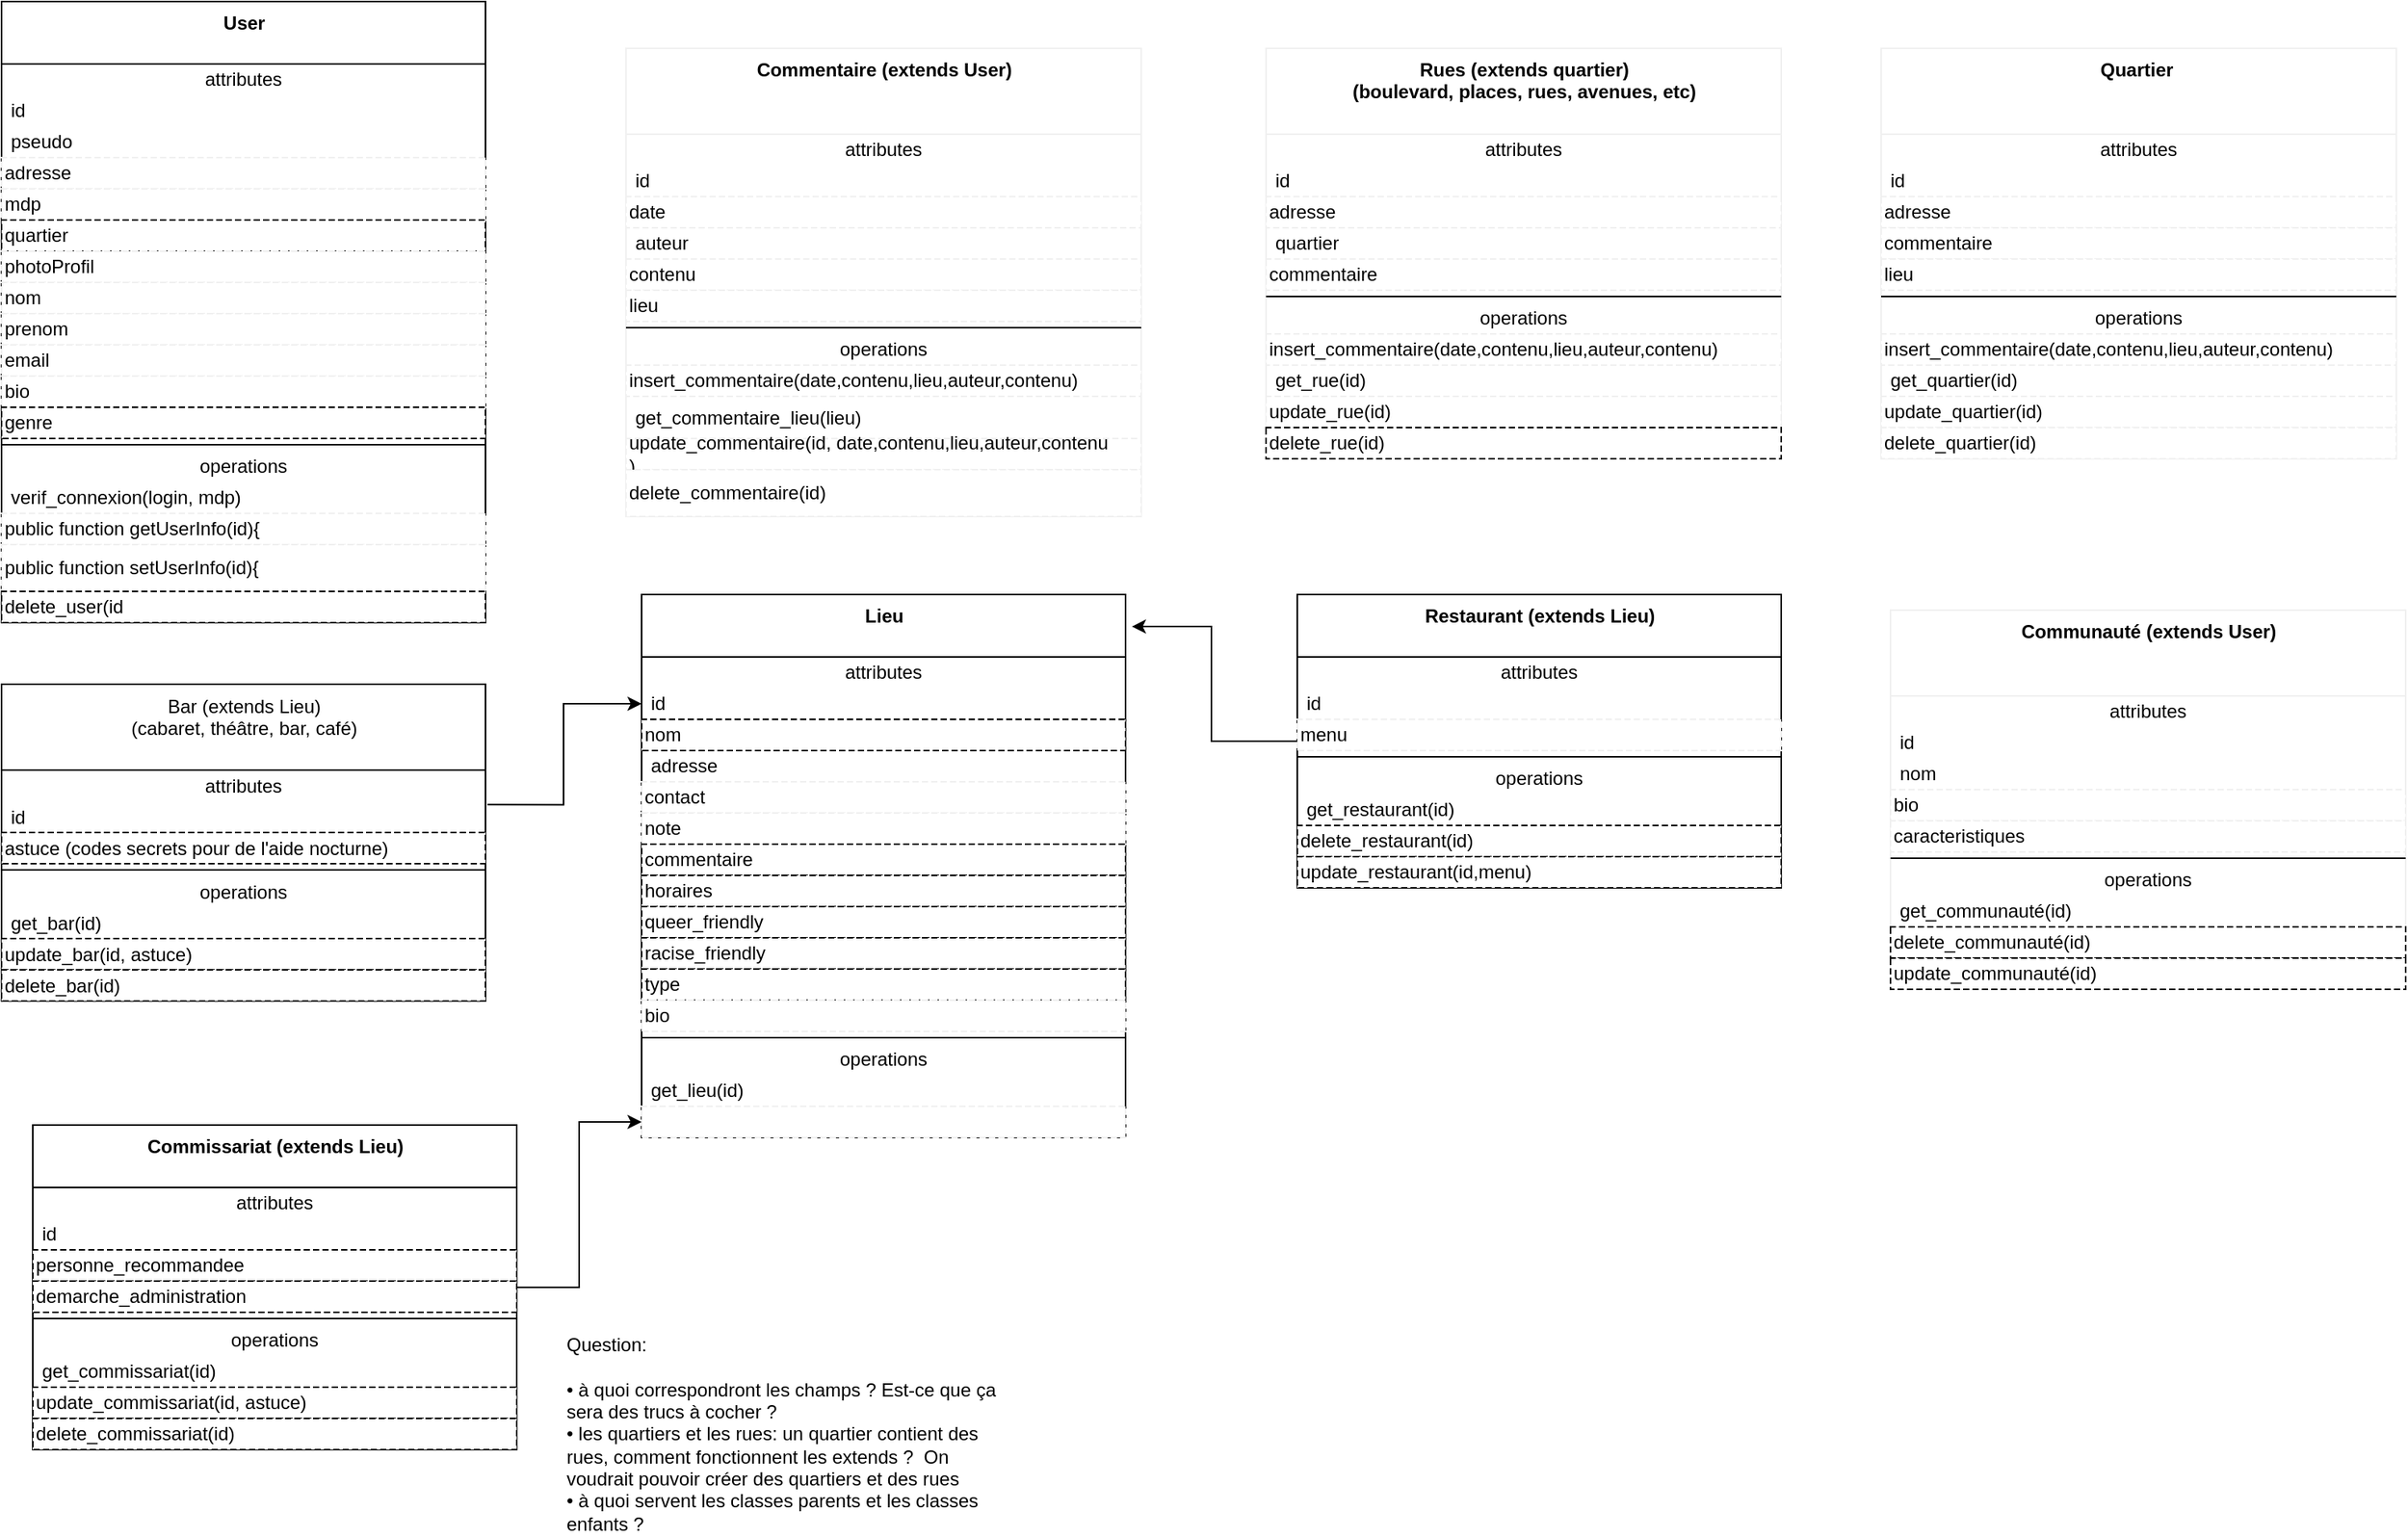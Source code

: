 <mxfile>
    <diagram id="CGelFds4hoSm13RwAmmO" name="Page-1">
        <mxGraphModel dx="2118" dy="747" grid="1" gridSize="10" guides="1" tooltips="1" connect="1" arrows="1" fold="1" page="1" pageScale="1" pageWidth="827" pageHeight="1169" math="0" shadow="0">
            <root>
                <mxCell id="0"/>
                <mxCell id="1" parent="0"/>
                <mxCell id="2" value="&lt;b&gt;User&lt;/b&gt;" style="swimlane;fontStyle=0;align=center;verticalAlign=top;childLayout=stackLayout;horizontal=1;startSize=40;horizontalStack=0;resizeParent=1;resizeParentMax=0;resizeLast=0;collapsible=0;marginBottom=0;html=1;" parent="1" vertex="1">
                    <mxGeometry x="-790" y="10" width="310" height="398" as="geometry"/>
                </mxCell>
                <mxCell id="3" value="attributes" style="text;html=1;strokeColor=none;fillColor=none;align=center;verticalAlign=middle;spacingLeft=4;spacingRight=4;overflow=hidden;rotatable=0;points=[[0,0.5],[1,0.5]];portConstraint=eastwest;" parent="2" vertex="1">
                    <mxGeometry y="40" width="310" height="20" as="geometry"/>
                </mxCell>
                <mxCell id="4" value="id" style="text;html=1;strokeColor=none;fillColor=none;align=left;verticalAlign=middle;spacingLeft=4;spacingRight=4;overflow=hidden;rotatable=0;points=[[0,0.5],[1,0.5]];portConstraint=eastwest;" parent="2" vertex="1">
                    <mxGeometry y="60" width="310" height="20" as="geometry"/>
                </mxCell>
                <mxCell id="6" value="pseudo" style="text;html=1;fillColor=none;align=left;verticalAlign=middle;spacingLeft=4;spacingRight=4;overflow=hidden;rotatable=0;points=[[0,0.5],[1,0.5]];portConstraint=eastwest;" parent="2" vertex="1">
                    <mxGeometry y="80" width="310" height="20" as="geometry"/>
                </mxCell>
                <mxCell id="31" value="adresse" style="shape=partialRectangle;html=1;top=1;align=left;dashed=1;strokeColor=#f0f0f0;" parent="2" vertex="1">
                    <mxGeometry y="100" width="310" height="20" as="geometry"/>
                </mxCell>
                <mxCell id="10" value="mdp" style="shape=partialRectangle;html=1;top=1;align=left;dashed=1;strokeColor=#f0f0f0;" parent="2" vertex="1">
                    <mxGeometry y="120" width="310" height="20" as="geometry"/>
                </mxCell>
                <mxCell id="175" value="quartier" style="shape=partialRectangle;html=1;top=1;align=left;dashed=1;" vertex="1" parent="2">
                    <mxGeometry y="140" width="310" height="20" as="geometry"/>
                </mxCell>
                <mxCell id="11" value="photoProfil" style="shape=partialRectangle;html=1;top=1;align=left;dashed=1;strokeColor=#f0f0f0;" parent="2" vertex="1">
                    <mxGeometry y="160" width="310" height="20" as="geometry"/>
                </mxCell>
                <mxCell id="12" value="nom" style="shape=partialRectangle;html=1;top=1;align=left;dashed=1;strokeColor=#f0f0f0;" parent="2" vertex="1">
                    <mxGeometry y="180" width="310" height="20" as="geometry"/>
                </mxCell>
                <mxCell id="13" value="prenom" style="shape=partialRectangle;html=1;top=1;align=left;dashed=1;strokeColor=#f0f0f0;" parent="2" vertex="1">
                    <mxGeometry y="200" width="310" height="20" as="geometry"/>
                </mxCell>
                <mxCell id="33" value="email" style="shape=partialRectangle;html=1;top=1;align=left;dashed=1;strokeColor=#f0f0f0;" parent="2" vertex="1">
                    <mxGeometry y="220" width="310" height="20" as="geometry"/>
                </mxCell>
                <mxCell id="32" value="bio" style="shape=partialRectangle;html=1;top=1;align=left;dashed=1;strokeColor=#f0f0f0;" parent="2" vertex="1">
                    <mxGeometry y="240" width="310" height="20" as="geometry"/>
                </mxCell>
                <mxCell id="174" value="genre" style="shape=partialRectangle;html=1;top=1;align=left;dashed=1;" vertex="1" parent="2">
                    <mxGeometry y="260" width="310" height="20" as="geometry"/>
                </mxCell>
                <mxCell id="7" value="" style="line;strokeWidth=1;fillColor=none;align=left;verticalAlign=middle;spacingTop=-1;spacingLeft=3;spacingRight=3;rotatable=0;labelPosition=right;points=[];portConstraint=eastwest;" parent="2" vertex="1">
                    <mxGeometry y="280" width="310" height="8" as="geometry"/>
                </mxCell>
                <mxCell id="8" value="operations" style="text;html=1;strokeColor=none;fillColor=none;align=center;verticalAlign=middle;spacingLeft=4;spacingRight=4;overflow=hidden;rotatable=0;points=[[0,0.5],[1,0.5]];portConstraint=eastwest;" parent="2" vertex="1">
                    <mxGeometry y="288" width="310" height="20" as="geometry"/>
                </mxCell>
                <mxCell id="9" value="verif_connexion(login, mdp)" style="text;html=1;strokeColor=none;fillColor=none;align=left;verticalAlign=middle;spacingLeft=4;spacingRight=4;overflow=hidden;rotatable=0;points=[[0,0.5],[1,0.5]];portConstraint=eastwest;" parent="2" vertex="1">
                    <mxGeometry y="308" width="310" height="20" as="geometry"/>
                </mxCell>
                <mxCell id="14" value="public function getUserInfo(id){&lt;br&gt;" style="shape=partialRectangle;html=1;top=1;align=left;dashed=1;strokeColor=#f0f0f0;" parent="2" vertex="1">
                    <mxGeometry y="328" width="310" height="20" as="geometry"/>
                </mxCell>
                <mxCell id="15" value="public function setUserInfo(id){" style="shape=partialRectangle;html=1;top=1;align=left;dashed=1;strokeColor=#f0f0f0;" parent="2" vertex="1">
                    <mxGeometry y="348" width="310" height="30" as="geometry"/>
                </mxCell>
                <mxCell id="181" value="delete_user(id" style="shape=partialRectangle;html=1;top=1;align=left;dashed=1;" vertex="1" parent="2">
                    <mxGeometry y="378" width="310" height="20" as="geometry"/>
                </mxCell>
                <mxCell id="16" value="&lt;b&gt;Commentaire (extends User)&lt;/b&gt;" style="swimlane;fontStyle=0;align=center;verticalAlign=top;childLayout=stackLayout;horizontal=1;startSize=55;horizontalStack=0;resizeParent=1;resizeParentMax=0;resizeLast=0;collapsible=0;marginBottom=0;html=1;strokeColor=#f0f0f0;" parent="1" vertex="1">
                    <mxGeometry x="-390" y="40" width="330" height="300" as="geometry"/>
                </mxCell>
                <mxCell id="17" value="attributes" style="text;html=1;strokeColor=none;fillColor=none;align=center;verticalAlign=middle;spacingLeft=4;spacingRight=4;overflow=hidden;rotatable=0;points=[[0,0.5],[1,0.5]];portConstraint=eastwest;" parent="16" vertex="1">
                    <mxGeometry y="55" width="330" height="20" as="geometry"/>
                </mxCell>
                <mxCell id="18" value="id" style="text;html=1;strokeColor=none;fillColor=none;align=left;verticalAlign=middle;spacingLeft=4;spacingRight=4;overflow=hidden;rotatable=0;points=[[0,0.5],[1,0.5]];portConstraint=eastwest;" parent="16" vertex="1">
                    <mxGeometry y="75" width="330" height="20" as="geometry"/>
                </mxCell>
                <mxCell id="25" value="date" style="shape=partialRectangle;html=1;top=1;align=left;dashed=1;strokeColor=#f0f0f0;" parent="16" vertex="1">
                    <mxGeometry y="95" width="330" height="20" as="geometry"/>
                </mxCell>
                <mxCell id="20" value="auteur" style="text;html=1;strokeColor=none;fillColor=none;align=left;verticalAlign=middle;spacingLeft=4;spacingRight=4;overflow=hidden;rotatable=0;points=[[0,0.5],[1,0.5]];portConstraint=eastwest;" parent="16" vertex="1">
                    <mxGeometry y="115" width="330" height="20" as="geometry"/>
                </mxCell>
                <mxCell id="26" value="contenu" style="shape=partialRectangle;html=1;top=1;align=left;dashed=1;strokeColor=#f0f0f0;" parent="16" vertex="1">
                    <mxGeometry y="135" width="330" height="20" as="geometry"/>
                </mxCell>
                <mxCell id="27" value="lieu" style="shape=partialRectangle;html=1;top=1;align=left;dashed=1;strokeColor=#f0f0f0;" parent="16" vertex="1">
                    <mxGeometry y="155" width="330" height="20" as="geometry"/>
                </mxCell>
                <mxCell id="21" value="" style="line;strokeWidth=1;fillColor=none;align=left;verticalAlign=middle;spacingTop=-1;spacingLeft=3;spacingRight=3;rotatable=0;labelPosition=right;points=[];portConstraint=eastwest;" parent="16" vertex="1">
                    <mxGeometry y="175" width="330" height="8" as="geometry"/>
                </mxCell>
                <mxCell id="22" value="operations" style="text;html=1;strokeColor=none;fillColor=none;align=center;verticalAlign=middle;spacingLeft=4;spacingRight=4;overflow=hidden;rotatable=0;points=[[0,0.5],[1,0.5]];portConstraint=eastwest;" parent="16" vertex="1">
                    <mxGeometry y="183" width="330" height="20" as="geometry"/>
                </mxCell>
                <mxCell id="28" value="insert_commentaire(date,contenu,lieu,auteur,contenu)" style="shape=partialRectangle;html=1;top=1;align=left;dashed=1;strokeColor=#f0f0f0;" parent="16" vertex="1">
                    <mxGeometry y="203" width="330" height="20" as="geometry"/>
                </mxCell>
                <mxCell id="23" value="get_commentaire_lieu(lieu)" style="text;html=1;strokeColor=none;fillColor=none;align=left;verticalAlign=middle;spacingLeft=4;spacingRight=4;overflow=hidden;rotatable=0;points=[[0,0.5],[1,0.5]];portConstraint=eastwest;" parent="16" vertex="1">
                    <mxGeometry y="223" width="330" height="27" as="geometry"/>
                </mxCell>
                <mxCell id="29" value="update_commentaire(id,&amp;nbsp;date,contenu,lieu,auteur,contenu&lt;br&gt;)" style="shape=partialRectangle;html=1;top=1;align=left;dashed=1;strokeColor=#f0f0f0;" parent="16" vertex="1">
                    <mxGeometry y="250" width="330" height="20" as="geometry"/>
                </mxCell>
                <mxCell id="30" value="delete_commentaire(id)" style="shape=partialRectangle;html=1;top=1;align=left;dashed=1;strokeColor=#f0f0f0;" parent="16" vertex="1">
                    <mxGeometry y="270" width="330" height="30" as="geometry"/>
                </mxCell>
                <mxCell id="34" value="Bar (extends Lieu)&lt;br&gt;(cabaret, théâtre, bar, café)" style="swimlane;fontStyle=0;align=center;verticalAlign=top;childLayout=stackLayout;horizontal=1;startSize=55;horizontalStack=0;resizeParent=1;resizeParentMax=0;resizeLast=0;collapsible=0;marginBottom=0;html=1;" vertex="1" parent="1">
                    <mxGeometry x="-790" y="447.5" width="310" height="203" as="geometry"/>
                </mxCell>
                <mxCell id="35" value="attributes" style="text;html=1;strokeColor=none;fillColor=none;align=center;verticalAlign=middle;spacingLeft=4;spacingRight=4;overflow=hidden;rotatable=0;points=[[0,0.5],[1,0.5]];portConstraint=eastwest;" vertex="1" parent="34">
                    <mxGeometry y="55" width="310" height="20" as="geometry"/>
                </mxCell>
                <mxCell id="36" value="id" style="text;html=1;strokeColor=none;fillColor=none;align=left;verticalAlign=middle;spacingLeft=4;spacingRight=4;overflow=hidden;rotatable=0;points=[[0,0.5],[1,0.5]];portConstraint=eastwest;" vertex="1" parent="34">
                    <mxGeometry y="75" width="310" height="20" as="geometry"/>
                </mxCell>
                <mxCell id="188" value="astuce (codes secrets pour de l'aide nocturne)" style="shape=partialRectangle;html=1;top=1;align=left;dashed=1;" vertex="1" parent="34">
                    <mxGeometry y="95" width="310" height="20" as="geometry"/>
                </mxCell>
                <mxCell id="39" value="" style="line;strokeWidth=1;fillColor=none;align=left;verticalAlign=middle;spacingTop=-1;spacingLeft=3;spacingRight=3;rotatable=0;labelPosition=right;points=[];portConstraint=eastwest;" vertex="1" parent="34">
                    <mxGeometry y="115" width="310" height="8" as="geometry"/>
                </mxCell>
                <mxCell id="40" value="operations" style="text;html=1;strokeColor=none;fillColor=none;align=center;verticalAlign=middle;spacingLeft=4;spacingRight=4;overflow=hidden;rotatable=0;points=[[0,0.5],[1,0.5]];portConstraint=eastwest;" vertex="1" parent="34">
                    <mxGeometry y="123" width="310" height="20" as="geometry"/>
                </mxCell>
                <mxCell id="41" value="get_bar(id)" style="text;html=1;strokeColor=none;fillColor=none;align=left;verticalAlign=middle;spacingLeft=4;spacingRight=4;overflow=hidden;rotatable=0;points=[[0,0.5],[1,0.5]];portConstraint=eastwest;" vertex="1" parent="34">
                    <mxGeometry y="143" width="310" height="20" as="geometry"/>
                </mxCell>
                <mxCell id="191" value="update_bar(id, astuce)" style="shape=partialRectangle;html=1;top=1;align=left;dashed=1;" vertex="1" parent="34">
                    <mxGeometry y="163" width="310" height="20" as="geometry"/>
                </mxCell>
                <mxCell id="192" value="delete_bar(id)" style="shape=partialRectangle;html=1;top=1;align=left;dashed=1;" vertex="1" parent="34">
                    <mxGeometry y="183" width="310" height="20" as="geometry"/>
                </mxCell>
                <mxCell id="66" value="&lt;b&gt;Lieu&lt;/b&gt;" style="swimlane;fontStyle=0;align=center;verticalAlign=top;childLayout=stackLayout;horizontal=1;startSize=40;horizontalStack=0;resizeParent=1;resizeParentMax=0;resizeLast=0;collapsible=0;marginBottom=0;html=1;" vertex="1" parent="1">
                    <mxGeometry x="-380" y="390" width="310" height="348" as="geometry"/>
                </mxCell>
                <mxCell id="67" value="attributes" style="text;html=1;strokeColor=none;fillColor=none;align=center;verticalAlign=middle;spacingLeft=4;spacingRight=4;overflow=hidden;rotatable=0;points=[[0,0.5],[1,0.5]];portConstraint=eastwest;" vertex="1" parent="66">
                    <mxGeometry y="40" width="310" height="20" as="geometry"/>
                </mxCell>
                <mxCell id="68" value="id" style="text;html=1;strokeColor=none;fillColor=none;align=left;verticalAlign=middle;spacingLeft=4;spacingRight=4;overflow=hidden;rotatable=0;points=[[0,0.5],[1,0.5]];portConstraint=eastwest;" vertex="1" parent="66">
                    <mxGeometry y="60" width="310" height="20" as="geometry"/>
                </mxCell>
                <mxCell id="200" value="nom" style="shape=partialRectangle;html=1;top=1;align=left;dashed=1;" vertex="1" parent="66">
                    <mxGeometry y="80" width="310" height="20" as="geometry"/>
                </mxCell>
                <mxCell id="69" value="adresse" style="text;html=1;fillColor=none;align=left;verticalAlign=middle;spacingLeft=4;spacingRight=4;overflow=hidden;rotatable=0;points=[[0,0.5],[1,0.5]];portConstraint=eastwest;" vertex="1" parent="66">
                    <mxGeometry y="100" width="310" height="20" as="geometry"/>
                </mxCell>
                <mxCell id="70" value="contact" style="shape=partialRectangle;html=1;top=1;align=left;dashed=1;strokeColor=#f0f0f0;" vertex="1" parent="66">
                    <mxGeometry y="120" width="310" height="20" as="geometry"/>
                </mxCell>
                <mxCell id="71" value="note" style="shape=partialRectangle;html=1;top=1;align=left;dashed=1;strokeColor=#f0f0f0;" vertex="1" parent="66">
                    <mxGeometry y="140" width="310" height="20" as="geometry"/>
                </mxCell>
                <mxCell id="186" value="commentaire" style="shape=partialRectangle;html=1;top=1;align=left;dashed=1;" vertex="1" parent="66">
                    <mxGeometry y="160" width="310" height="20" as="geometry"/>
                </mxCell>
                <mxCell id="187" value="horaires" style="shape=partialRectangle;html=1;top=1;align=left;dashed=1;" vertex="1" parent="66">
                    <mxGeometry y="180" width="310" height="20" as="geometry"/>
                </mxCell>
                <mxCell id="183" value="queer_friendly" style="shape=partialRectangle;html=1;top=1;align=left;dashed=1;" vertex="1" parent="66">
                    <mxGeometry y="200" width="310" height="20" as="geometry"/>
                </mxCell>
                <mxCell id="184" value="racise_friendly" style="shape=partialRectangle;html=1;top=1;align=left;dashed=1;" vertex="1" parent="66">
                    <mxGeometry y="220" width="310" height="20" as="geometry"/>
                </mxCell>
                <mxCell id="196" value="type" style="shape=partialRectangle;html=1;top=1;align=left;dashed=1;" vertex="1" parent="66">
                    <mxGeometry y="240" width="310" height="20" as="geometry"/>
                </mxCell>
                <mxCell id="76" value="bio" style="shape=partialRectangle;html=1;top=1;align=left;dashed=1;strokeColor=#f0f0f0;" vertex="1" parent="66">
                    <mxGeometry y="260" width="310" height="20" as="geometry"/>
                </mxCell>
                <mxCell id="77" value="" style="line;strokeWidth=1;fillColor=none;align=left;verticalAlign=middle;spacingTop=-1;spacingLeft=3;spacingRight=3;rotatable=0;labelPosition=right;points=[];portConstraint=eastwest;" vertex="1" parent="66">
                    <mxGeometry y="280" width="310" height="8" as="geometry"/>
                </mxCell>
                <mxCell id="78" value="operations" style="text;html=1;strokeColor=none;fillColor=none;align=center;verticalAlign=middle;spacingLeft=4;spacingRight=4;overflow=hidden;rotatable=0;points=[[0,0.5],[1,0.5]];portConstraint=eastwest;" vertex="1" parent="66">
                    <mxGeometry y="288" width="310" height="20" as="geometry"/>
                </mxCell>
                <mxCell id="79" value="get_lieu(id)" style="text;html=1;strokeColor=none;fillColor=none;align=left;verticalAlign=middle;spacingLeft=4;spacingRight=4;overflow=hidden;rotatable=0;points=[[0,0.5],[1,0.5]];portConstraint=eastwest;" vertex="1" parent="66">
                    <mxGeometry y="308" width="310" height="20" as="geometry"/>
                </mxCell>
                <mxCell id="80" value="" style="shape=partialRectangle;html=1;top=1;align=left;dashed=1;strokeColor=#f0f0f0;" vertex="1" parent="66">
                    <mxGeometry y="328" width="310" height="20" as="geometry"/>
                </mxCell>
                <mxCell id="101" style="edgeStyle=orthogonalEdgeStyle;rounded=0;orthogonalLoop=1;jettySize=auto;html=1;entryX=1.013;entryY=0.059;entryDx=0;entryDy=0;entryPerimeter=0;" edge="1" parent="1" source="82" target="66">
                    <mxGeometry relative="1" as="geometry"/>
                </mxCell>
                <mxCell id="82" value="&lt;b&gt;Restaurant (extends Lieu)&lt;/b&gt;" style="swimlane;fontStyle=0;align=center;verticalAlign=top;childLayout=stackLayout;horizontal=1;startSize=40;horizontalStack=0;resizeParent=1;resizeParentMax=0;resizeLast=0;collapsible=0;marginBottom=0;html=1;" vertex="1" parent="1">
                    <mxGeometry x="40" y="390" width="310" height="188" as="geometry"/>
                </mxCell>
                <mxCell id="83" value="attributes" style="text;html=1;strokeColor=none;fillColor=none;align=center;verticalAlign=middle;spacingLeft=4;spacingRight=4;overflow=hidden;rotatable=0;points=[[0,0.5],[1,0.5]];portConstraint=eastwest;" vertex="1" parent="82">
                    <mxGeometry y="40" width="310" height="20" as="geometry"/>
                </mxCell>
                <mxCell id="84" value="id" style="text;html=1;strokeColor=none;fillColor=none;align=left;verticalAlign=middle;spacingLeft=4;spacingRight=4;overflow=hidden;rotatable=0;points=[[0,0.5],[1,0.5]];portConstraint=eastwest;" vertex="1" parent="82">
                    <mxGeometry y="60" width="310" height="20" as="geometry"/>
                </mxCell>
                <mxCell id="91" value="menu" style="shape=partialRectangle;html=1;top=1;align=left;dashed=1;strokeColor=#f0f0f0;" vertex="1" parent="82">
                    <mxGeometry y="80" width="310" height="20" as="geometry"/>
                </mxCell>
                <mxCell id="93" value="" style="line;strokeWidth=1;fillColor=none;align=left;verticalAlign=middle;spacingTop=-1;spacingLeft=3;spacingRight=3;rotatable=0;labelPosition=right;points=[];portConstraint=eastwest;" vertex="1" parent="82">
                    <mxGeometry y="100" width="310" height="8" as="geometry"/>
                </mxCell>
                <mxCell id="94" value="operations" style="text;html=1;strokeColor=none;fillColor=none;align=center;verticalAlign=middle;spacingLeft=4;spacingRight=4;overflow=hidden;rotatable=0;points=[[0,0.5],[1,0.5]];portConstraint=eastwest;" vertex="1" parent="82">
                    <mxGeometry y="108" width="310" height="20" as="geometry"/>
                </mxCell>
                <mxCell id="197" value="get_restaurant(id)" style="text;html=1;strokeColor=none;fillColor=none;align=left;verticalAlign=middle;spacingLeft=4;spacingRight=4;overflow=hidden;rotatable=0;points=[[0,0.5],[1,0.5]];portConstraint=eastwest;" vertex="1" parent="82">
                    <mxGeometry y="128" width="310" height="20" as="geometry"/>
                </mxCell>
                <mxCell id="199" value="delete_restaurant(id)" style="shape=partialRectangle;html=1;top=1;align=left;dashed=1;" vertex="1" parent="82">
                    <mxGeometry y="148" width="310" height="20" as="geometry"/>
                </mxCell>
                <mxCell id="198" value="update_restaurant(id,menu)" style="shape=partialRectangle;html=1;top=1;align=left;dashed=1;" vertex="1" parent="82">
                    <mxGeometry y="168" width="310" height="20" as="geometry"/>
                </mxCell>
                <mxCell id="98" style="edgeStyle=orthogonalEdgeStyle;rounded=0;orthogonalLoop=1;jettySize=auto;html=1;entryX=0;entryY=0.5;entryDx=0;entryDy=0;exitX=1.004;exitY=0.108;exitDx=0;exitDy=0;exitPerimeter=0;" edge="1" parent="1" source="36" target="68">
                    <mxGeometry relative="1" as="geometry">
                        <mxPoint x="-470" y="525" as="sourcePoint"/>
                    </mxGeometry>
                </mxCell>
                <mxCell id="118" style="edgeStyle=orthogonalEdgeStyle;rounded=0;orthogonalLoop=1;jettySize=auto;html=1;" edge="1" parent="1" source="102" target="80">
                    <mxGeometry relative="1" as="geometry">
                        <mxPoint x="-237.09" y="768.99" as="targetPoint"/>
                    </mxGeometry>
                </mxCell>
                <mxCell id="102" value="&lt;b&gt;Commissariat (extends Lieu)&lt;/b&gt;" style="swimlane;fontStyle=0;align=center;verticalAlign=top;childLayout=stackLayout;horizontal=1;startSize=40;horizontalStack=0;resizeParent=1;resizeParentMax=0;resizeLast=0;collapsible=0;marginBottom=0;html=1;" vertex="1" parent="1">
                    <mxGeometry x="-770" y="730" width="310" height="208" as="geometry"/>
                </mxCell>
                <mxCell id="103" value="attributes" style="text;html=1;strokeColor=none;fillColor=none;align=center;verticalAlign=middle;spacingLeft=4;spacingRight=4;overflow=hidden;rotatable=0;points=[[0,0.5],[1,0.5]];portConstraint=eastwest;" vertex="1" parent="102">
                    <mxGeometry y="40" width="310" height="20" as="geometry"/>
                </mxCell>
                <mxCell id="104" value="id" style="text;html=1;strokeColor=none;fillColor=none;align=left;verticalAlign=middle;spacingLeft=4;spacingRight=4;overflow=hidden;rotatable=0;points=[[0,0.5],[1,0.5]];portConstraint=eastwest;" vertex="1" parent="102">
                    <mxGeometry y="60" width="310" height="20" as="geometry"/>
                </mxCell>
                <mxCell id="189" value="personne_recommandee" style="shape=partialRectangle;html=1;top=1;align=left;dashed=1;" vertex="1" parent="102">
                    <mxGeometry y="80" width="310" height="20" as="geometry"/>
                </mxCell>
                <mxCell id="190" value="demarche_administration" style="shape=partialRectangle;html=1;top=1;align=left;dashed=1;" vertex="1" parent="102">
                    <mxGeometry y="100" width="310" height="20" as="geometry"/>
                </mxCell>
                <mxCell id="113" value="" style="line;strokeWidth=1;fillColor=none;align=left;verticalAlign=middle;spacingTop=-1;spacingLeft=3;spacingRight=3;rotatable=0;labelPosition=right;points=[];portConstraint=eastwest;" vertex="1" parent="102">
                    <mxGeometry y="120" width="310" height="8" as="geometry"/>
                </mxCell>
                <mxCell id="114" value="operations" style="text;html=1;strokeColor=none;fillColor=none;align=center;verticalAlign=middle;spacingLeft=4;spacingRight=4;overflow=hidden;rotatable=0;points=[[0,0.5],[1,0.5]];portConstraint=eastwest;" vertex="1" parent="102">
                    <mxGeometry y="128" width="310" height="20" as="geometry"/>
                </mxCell>
                <mxCell id="193" value="get_commissariat(id)" style="text;html=1;strokeColor=none;fillColor=none;align=left;verticalAlign=middle;spacingLeft=4;spacingRight=4;overflow=hidden;rotatable=0;points=[[0,0.5],[1,0.5]];portConstraint=eastwest;" vertex="1" parent="102">
                    <mxGeometry y="148" width="310" height="20" as="geometry"/>
                </mxCell>
                <mxCell id="195" value="update_commissariat(id, astuce)" style="shape=partialRectangle;html=1;top=1;align=left;dashed=1;" vertex="1" parent="102">
                    <mxGeometry y="168" width="310" height="20" as="geometry"/>
                </mxCell>
                <mxCell id="194" value="delete_commissariat(id)" style="shape=partialRectangle;html=1;top=1;align=left;dashed=1;" vertex="1" parent="102">
                    <mxGeometry y="188" width="310" height="20" as="geometry"/>
                </mxCell>
                <mxCell id="135" value="&lt;b&gt;Rues (extends quartier)&lt;br&gt;(boulevard, places, rues, avenues, etc)&lt;br&gt;&lt;/b&gt;" style="swimlane;fontStyle=0;align=center;verticalAlign=top;childLayout=stackLayout;horizontal=1;startSize=55;horizontalStack=0;resizeParent=1;resizeParentMax=0;resizeLast=0;collapsible=0;marginBottom=0;html=1;strokeColor=#f0f0f0;" vertex="1" parent="1">
                    <mxGeometry x="20" y="40" width="330" height="263" as="geometry"/>
                </mxCell>
                <mxCell id="136" value="attributes" style="text;html=1;strokeColor=none;fillColor=none;align=center;verticalAlign=middle;spacingLeft=4;spacingRight=4;overflow=hidden;rotatable=0;points=[[0,0.5],[1,0.5]];portConstraint=eastwest;" vertex="1" parent="135">
                    <mxGeometry y="55" width="330" height="20" as="geometry"/>
                </mxCell>
                <mxCell id="137" value="id" style="text;html=1;strokeColor=none;fillColor=none;align=left;verticalAlign=middle;spacingLeft=4;spacingRight=4;overflow=hidden;rotatable=0;points=[[0,0.5],[1,0.5]];portConstraint=eastwest;" vertex="1" parent="135">
                    <mxGeometry y="75" width="330" height="20" as="geometry"/>
                </mxCell>
                <mxCell id="138" value="adresse" style="shape=partialRectangle;html=1;top=1;align=left;dashed=1;strokeColor=#f0f0f0;" vertex="1" parent="135">
                    <mxGeometry y="95" width="330" height="20" as="geometry"/>
                </mxCell>
                <mxCell id="139" value="quartier" style="text;html=1;strokeColor=none;fillColor=none;align=left;verticalAlign=middle;spacingLeft=4;spacingRight=4;overflow=hidden;rotatable=0;points=[[0,0.5],[1,0.5]];portConstraint=eastwest;" vertex="1" parent="135">
                    <mxGeometry y="115" width="330" height="20" as="geometry"/>
                </mxCell>
                <mxCell id="140" value="commentaire" style="shape=partialRectangle;html=1;top=1;align=left;dashed=1;strokeColor=#f0f0f0;" vertex="1" parent="135">
                    <mxGeometry y="135" width="330" height="20" as="geometry"/>
                </mxCell>
                <mxCell id="142" value="" style="line;strokeWidth=1;fillColor=none;align=left;verticalAlign=middle;spacingTop=-1;spacingLeft=3;spacingRight=3;rotatable=0;labelPosition=right;points=[];portConstraint=eastwest;" vertex="1" parent="135">
                    <mxGeometry y="155" width="330" height="8" as="geometry"/>
                </mxCell>
                <mxCell id="143" value="operations" style="text;html=1;strokeColor=none;fillColor=none;align=center;verticalAlign=middle;spacingLeft=4;spacingRight=4;overflow=hidden;rotatable=0;points=[[0,0.5],[1,0.5]];portConstraint=eastwest;" vertex="1" parent="135">
                    <mxGeometry y="163" width="330" height="20" as="geometry"/>
                </mxCell>
                <mxCell id="144" value="insert_commentaire(date,contenu,lieu,auteur,contenu)" style="shape=partialRectangle;html=1;top=1;align=left;dashed=1;strokeColor=#f0f0f0;" vertex="1" parent="135">
                    <mxGeometry y="183" width="330" height="20" as="geometry"/>
                </mxCell>
                <mxCell id="145" value="get_rue(id)" style="text;html=1;strokeColor=none;fillColor=none;align=left;verticalAlign=middle;spacingLeft=4;spacingRight=4;overflow=hidden;rotatable=0;points=[[0,0.5],[1,0.5]];portConstraint=eastwest;" vertex="1" parent="135">
                    <mxGeometry y="203" width="330" height="20" as="geometry"/>
                </mxCell>
                <mxCell id="147" value="update_rue(id)" style="shape=partialRectangle;html=1;top=1;align=left;dashed=1;strokeColor=#f0f0f0;" vertex="1" parent="135">
                    <mxGeometry y="223" width="330" height="20" as="geometry"/>
                </mxCell>
                <mxCell id="176" value="delete_rue(id)" style="shape=partialRectangle;html=1;top=1;align=left;dashed=1;" vertex="1" parent="135">
                    <mxGeometry y="243" width="330" height="20" as="geometry"/>
                </mxCell>
                <mxCell id="148" value="&lt;b&gt;Quartier&amp;nbsp;&lt;br&gt;&lt;/b&gt;" style="swimlane;fontStyle=0;align=center;verticalAlign=top;childLayout=stackLayout;horizontal=1;startSize=55;horizontalStack=0;resizeParent=1;resizeParentMax=0;resizeLast=0;collapsible=0;marginBottom=0;html=1;strokeColor=#f0f0f0;" vertex="1" parent="1">
                    <mxGeometry x="414" y="40" width="330" height="263" as="geometry"/>
                </mxCell>
                <mxCell id="149" value="attributes" style="text;html=1;strokeColor=none;fillColor=none;align=center;verticalAlign=middle;spacingLeft=4;spacingRight=4;overflow=hidden;rotatable=0;points=[[0,0.5],[1,0.5]];portConstraint=eastwest;" vertex="1" parent="148">
                    <mxGeometry y="55" width="330" height="20" as="geometry"/>
                </mxCell>
                <mxCell id="150" value="id" style="text;html=1;strokeColor=none;fillColor=none;align=left;verticalAlign=middle;spacingLeft=4;spacingRight=4;overflow=hidden;rotatable=0;points=[[0,0.5],[1,0.5]];portConstraint=eastwest;" vertex="1" parent="148">
                    <mxGeometry y="75" width="330" height="20" as="geometry"/>
                </mxCell>
                <mxCell id="151" value="adresse" style="shape=partialRectangle;html=1;top=1;align=left;dashed=1;strokeColor=#f0f0f0;" vertex="1" parent="148">
                    <mxGeometry y="95" width="330" height="20" as="geometry"/>
                </mxCell>
                <mxCell id="153" value="commentaire" style="shape=partialRectangle;html=1;top=1;align=left;dashed=1;strokeColor=#f0f0f0;" vertex="1" parent="148">
                    <mxGeometry y="115" width="330" height="20" as="geometry"/>
                </mxCell>
                <mxCell id="154" value="lieu" style="shape=partialRectangle;html=1;top=1;align=left;dashed=1;strokeColor=#f0f0f0;" vertex="1" parent="148">
                    <mxGeometry y="135" width="330" height="20" as="geometry"/>
                </mxCell>
                <mxCell id="155" value="" style="line;strokeWidth=1;fillColor=none;align=left;verticalAlign=middle;spacingTop=-1;spacingLeft=3;spacingRight=3;rotatable=0;labelPosition=right;points=[];portConstraint=eastwest;" vertex="1" parent="148">
                    <mxGeometry y="155" width="330" height="8" as="geometry"/>
                </mxCell>
                <mxCell id="156" value="operations" style="text;html=1;strokeColor=none;fillColor=none;align=center;verticalAlign=middle;spacingLeft=4;spacingRight=4;overflow=hidden;rotatable=0;points=[[0,0.5],[1,0.5]];portConstraint=eastwest;" vertex="1" parent="148">
                    <mxGeometry y="163" width="330" height="20" as="geometry"/>
                </mxCell>
                <mxCell id="157" value="insert_commentaire(date,contenu,lieu,auteur,contenu)" style="shape=partialRectangle;html=1;top=1;align=left;dashed=1;strokeColor=#f0f0f0;" vertex="1" parent="148">
                    <mxGeometry y="183" width="330" height="20" as="geometry"/>
                </mxCell>
                <mxCell id="158" value="get_quartier(id)" style="text;html=1;strokeColor=none;fillColor=none;align=left;verticalAlign=middle;spacingLeft=4;spacingRight=4;overflow=hidden;rotatable=0;points=[[0,0.5],[1,0.5]];portConstraint=eastwest;" vertex="1" parent="148">
                    <mxGeometry y="203" width="330" height="20" as="geometry"/>
                </mxCell>
                <mxCell id="159" value="update_quartier(id)" style="shape=partialRectangle;html=1;top=1;align=left;dashed=1;strokeColor=#f0f0f0;" vertex="1" parent="148">
                    <mxGeometry y="223" width="330" height="20" as="geometry"/>
                </mxCell>
                <mxCell id="160" value="delete_quartier(id)" style="shape=partialRectangle;html=1;top=1;align=left;dashed=1;strokeColor=#f0f0f0;" vertex="1" parent="148">
                    <mxGeometry y="243" width="330" height="20" as="geometry"/>
                </mxCell>
                <mxCell id="161" value="&lt;b&gt;Communauté (extends User)&lt;br&gt;&lt;/b&gt;" style="swimlane;fontStyle=0;align=center;verticalAlign=top;childLayout=stackLayout;horizontal=1;startSize=55;horizontalStack=0;resizeParent=1;resizeParentMax=0;resizeLast=0;collapsible=0;marginBottom=0;html=1;strokeColor=#f0f0f0;" vertex="1" parent="1">
                    <mxGeometry x="420" y="400" width="330" height="243" as="geometry"/>
                </mxCell>
                <mxCell id="162" value="attributes" style="text;html=1;strokeColor=none;fillColor=none;align=center;verticalAlign=middle;spacingLeft=4;spacingRight=4;overflow=hidden;rotatable=0;points=[[0,0.5],[1,0.5]];portConstraint=eastwest;" vertex="1" parent="161">
                    <mxGeometry y="55" width="330" height="20" as="geometry"/>
                </mxCell>
                <mxCell id="163" value="id" style="text;html=1;strokeColor=none;fillColor=none;align=left;verticalAlign=middle;spacingLeft=4;spacingRight=4;overflow=hidden;rotatable=0;points=[[0,0.5],[1,0.5]];portConstraint=eastwest;" vertex="1" parent="161">
                    <mxGeometry y="75" width="330" height="20" as="geometry"/>
                </mxCell>
                <mxCell id="165" value="nom" style="text;html=1;strokeColor=none;fillColor=none;align=left;verticalAlign=middle;spacingLeft=4;spacingRight=4;overflow=hidden;rotatable=0;points=[[0,0.5],[1,0.5]];portConstraint=eastwest;" vertex="1" parent="161">
                    <mxGeometry y="95" width="330" height="20" as="geometry"/>
                </mxCell>
                <mxCell id="166" value="bio" style="shape=partialRectangle;html=1;top=1;align=left;dashed=1;strokeColor=#f0f0f0;" vertex="1" parent="161">
                    <mxGeometry y="115" width="330" height="20" as="geometry"/>
                </mxCell>
                <mxCell id="167" value="caracteristiques" style="shape=partialRectangle;html=1;top=1;align=left;dashed=1;strokeColor=#f0f0f0;" vertex="1" parent="161">
                    <mxGeometry y="135" width="330" height="20" as="geometry"/>
                </mxCell>
                <mxCell id="168" value="" style="line;strokeWidth=1;fillColor=none;align=left;verticalAlign=middle;spacingTop=-1;spacingLeft=3;spacingRight=3;rotatable=0;labelPosition=right;points=[];portConstraint=eastwest;" vertex="1" parent="161">
                    <mxGeometry y="155" width="330" height="8" as="geometry"/>
                </mxCell>
                <mxCell id="169" value="operations" style="text;html=1;strokeColor=none;fillColor=none;align=center;verticalAlign=middle;spacingLeft=4;spacingRight=4;overflow=hidden;rotatable=0;points=[[0,0.5],[1,0.5]];portConstraint=eastwest;" vertex="1" parent="161">
                    <mxGeometry y="163" width="330" height="20" as="geometry"/>
                </mxCell>
                <mxCell id="201" value="get_communauté(id)" style="text;html=1;strokeColor=none;fillColor=none;align=left;verticalAlign=middle;spacingLeft=4;spacingRight=4;overflow=hidden;rotatable=0;points=[[0,0.5],[1,0.5]];portConstraint=eastwest;" vertex="1" parent="161">
                    <mxGeometry y="183" width="330" height="20" as="geometry"/>
                </mxCell>
                <mxCell id="202" value="delete_communauté(id)" style="shape=partialRectangle;html=1;top=1;align=left;dashed=1;" vertex="1" parent="161">
                    <mxGeometry y="203" width="330" height="20" as="geometry"/>
                </mxCell>
                <mxCell id="203" value="update_communauté(id)" style="shape=partialRectangle;html=1;top=1;align=left;dashed=1;" vertex="1" parent="161">
                    <mxGeometry y="223" width="330" height="20" as="geometry"/>
                </mxCell>
                <mxCell id="204" value="Question: &lt;br&gt;&lt;br&gt;• à quoi correspondront les champs ? Est-ce que ça sera des trucs à cocher ?&lt;br&gt;• les quartiers et les rues: un quartier contient des rues, comment fonctionnent les extends ?&amp;nbsp; On voudrait pouvoir créer des quartiers et des rues&lt;br&gt;• à quoi servent les classes parents et les classes enfants ?&amp;nbsp;" style="text;html=1;strokeColor=none;fillColor=none;align=left;verticalAlign=middle;whiteSpace=wrap;rounded=0;" vertex="1" parent="1">
                    <mxGeometry x="-430" y="918" width="290" height="20" as="geometry"/>
                </mxCell>
            </root>
        </mxGraphModel>
    </diagram>
</mxfile>